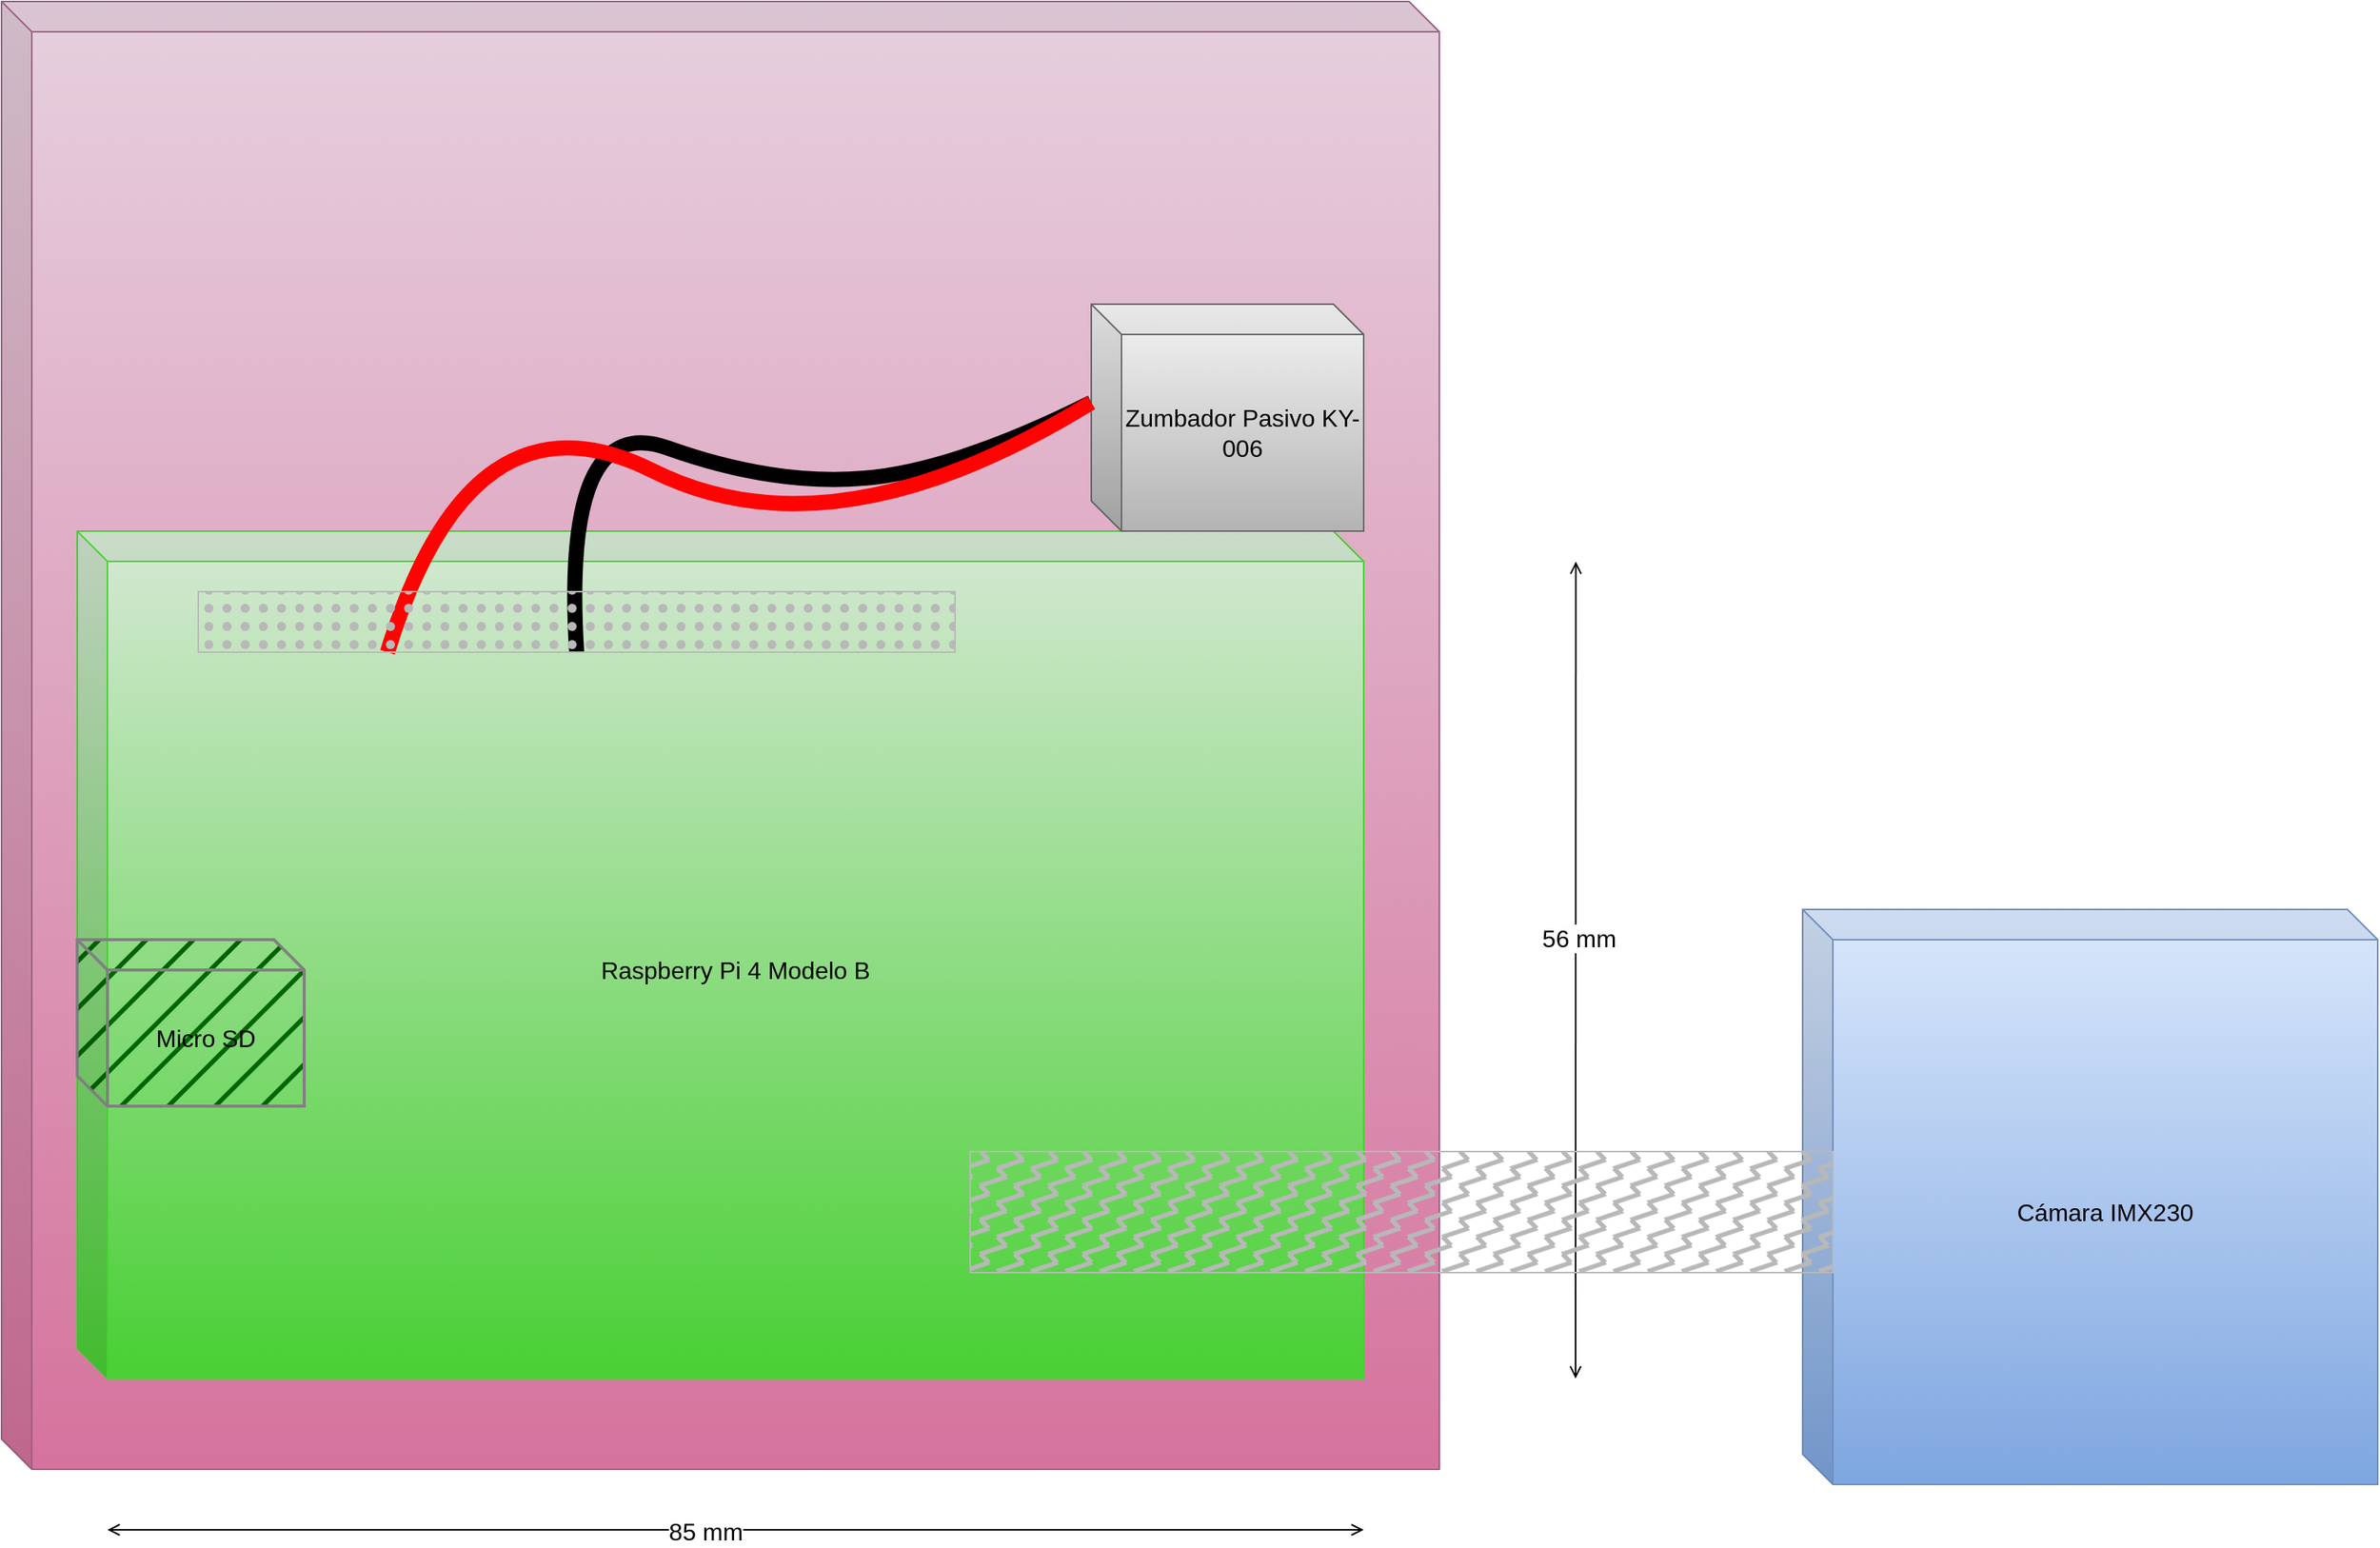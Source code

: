 <mxfile version="20.5.1" type="google"><diagram name="Page-1" id="38b20595-45e3-9b7f-d5ca-b57f44c5b66d"><mxGraphModel dx="2585" dy="1558" grid="1" gridSize="10" guides="1" tooltips="1" connect="1" arrows="1" fold="1" page="1" pageScale="1" pageWidth="1700" pageHeight="1100" background="none" math="0" shadow="0"><root><mxCell id="0"/><mxCell id="1" parent="0"/><mxCell id="eUX06hx8U2nSelTJMlBe-22" value="" style="shape=cube;whiteSpace=wrap;html=1;boundedLbl=1;backgroundOutline=1;darkOpacity=0.05;darkOpacity2=0.1;fillStyle=auto;strokeColor=#996185;strokeWidth=1;fontSize=16;fillColor=#e6d0de;gradientColor=#d5739d;" parent="1" vertex="1"><mxGeometry x="140" y="70" width="950" height="970" as="geometry"/></mxCell><mxCell id="eUX06hx8U2nSelTJMlBe-1" value="&lt;font style=&quot;font-size: 16px;&quot;&gt;Raspberry Pi 4 Modelo B&lt;/font&gt;" style="shape=cube;whiteSpace=wrap;html=1;boundedLbl=1;backgroundOutline=1;darkOpacity=0.05;darkOpacity2=0.1;fillColor=#d5e8d4;strokeColor=#49D034;gradientColor=#49D034;" parent="1" vertex="1"><mxGeometry x="190" y="420" width="850" height="560" as="geometry"/></mxCell><mxCell id="eUX06hx8U2nSelTJMlBe-2" value="&lt;font style=&quot;font-size: 16px;&quot;&gt;Cámara IMX230&lt;/font&gt;" style="shape=cube;whiteSpace=wrap;html=1;boundedLbl=1;backgroundOutline=1;darkOpacity=0.05;darkOpacity2=0.1;strokeColor=#6c8ebf;fillColor=#dae8fc;gradientColor=#7ea6e0;" parent="1" vertex="1"><mxGeometry x="1330" y="670" width="380" height="380" as="geometry"/></mxCell><mxCell id="eUX06hx8U2nSelTJMlBe-3" value="&lt;span style=&quot;color: rgb(0, 0, 0);&quot;&gt;&lt;font style=&quot;font-size: 16px;&quot;&gt;Zumbador Pasivo KY-006&lt;/font&gt;&lt;/span&gt;" style="shape=cube;whiteSpace=wrap;html=1;boundedLbl=1;backgroundOutline=1;darkOpacity=0.05;darkOpacity2=0.1;strokeColor=#666666;fillColor=#f5f5f5;gradientColor=#b3b3b3;" parent="1" vertex="1"><mxGeometry x="860" y="270" width="180" height="150" as="geometry"/></mxCell><mxCell id="eUX06hx8U2nSelTJMlBe-4" value="&lt;font style=&quot;font-size: 16px;&quot;&gt;Micro SD&lt;/font&gt;" style="shape=cube;whiteSpace=wrap;html=1;boundedLbl=1;backgroundOutline=1;darkOpacity=0.05;darkOpacity2=0.1;fillStyle=hatch;strokeWidth=2;fillColor=#006600;strokeColor=#808080;" parent="1" vertex="1"><mxGeometry x="190" y="690" width="150" height="110" as="geometry"/></mxCell><mxCell id="eUX06hx8U2nSelTJMlBe-5" value="" style="endArrow=open;html=1;rounded=0;startArrow=open;startFill=0;endFill=0;entryX=1.012;entryY=0.036;entryDx=0;entryDy=0;entryPerimeter=0;" parent="1" edge="1"><mxGeometry width="50" height="50" relative="1" as="geometry"><mxPoint x="1180" y="980" as="sourcePoint"/><mxPoint x="1180.2" y="440.16" as="targetPoint"/></mxGeometry></mxCell><mxCell id="eUX06hx8U2nSelTJMlBe-7" value="56 mm" style="edgeLabel;html=1;align=center;verticalAlign=middle;resizable=0;points=[];fontSize=16;" parent="eUX06hx8U2nSelTJMlBe-5" connectable="0" vertex="1"><mxGeometry x="0.076" y="-2" relative="1" as="geometry"><mxPoint y="-1" as="offset"/></mxGeometry></mxCell><mxCell id="eUX06hx8U2nSelTJMlBe-9" value="" style="endArrow=none;html=1;fontSize=16;entryX=0;entryY=0;entryDx=0;entryDy=65;entryPerimeter=0;endSize=0;startSize=0;curved=1;strokeWidth=10;endFill=0;exitX=0.5;exitY=1;exitDx=0;exitDy=0;" parent="1" source="eUX06hx8U2nSelTJMlBe-18" target="eUX06hx8U2nSelTJMlBe-3" edge="1"><mxGeometry width="50" height="50" relative="1" as="geometry"><mxPoint x="500" y="880" as="sourcePoint"/><mxPoint x="800" y="850" as="targetPoint"/><Array as="points"><mxPoint x="510" y="340"/><mxPoint x="650" y="390"/><mxPoint x="770" y="380"/></Array></mxGeometry></mxCell><mxCell id="eUX06hx8U2nSelTJMlBe-10" value="" style="endArrow=none;html=1;fontSize=16;endSize=5;startSize=40;curved=1;strokeWidth=10;endFill=0;strokeColor=#FF0303;exitX=0.25;exitY=1;exitDx=0;exitDy=0;entryX=0;entryY=0;entryDx=0;entryDy=65;entryPerimeter=0;" parent="1" source="eUX06hx8U2nSelTJMlBe-18" target="eUX06hx8U2nSelTJMlBe-3" edge="1"><mxGeometry width="50" height="50" relative="1" as="geometry"><mxPoint x="230" y="910" as="sourcePoint"/><mxPoint x="850" y="350" as="targetPoint"/><Array as="points"><mxPoint x="450" y="320"/><mxPoint x="690" y="440"/></Array></mxGeometry></mxCell><mxCell id="eUX06hx8U2nSelTJMlBe-14" value="" style="endArrow=open;html=1;rounded=0;startArrow=open;startFill=0;endFill=0;" parent="1" edge="1"><mxGeometry width="50" height="50" relative="1" as="geometry"><mxPoint x="1040" y="1080" as="sourcePoint"/><mxPoint x="210" y="1080" as="targetPoint"/></mxGeometry></mxCell><mxCell id="eUX06hx8U2nSelTJMlBe-16" value="85 mm" style="edgeLabel;html=1;align=center;verticalAlign=middle;resizable=0;points=[];fontSize=16;" parent="eUX06hx8U2nSelTJMlBe-14" connectable="0" vertex="1"><mxGeometry x="0.048" y="1" relative="1" as="geometry"><mxPoint as="offset"/></mxGeometry></mxCell><mxCell id="eUX06hx8U2nSelTJMlBe-18" value="" style="rounded=0;whiteSpace=wrap;html=1;strokeColor=#B8B8B8;fontSize=16;fillColor=#B8B8B8;fillStyle=dots;" parent="1" vertex="1"><mxGeometry x="270" y="460" width="500" height="40" as="geometry"/></mxCell><mxCell id="eUX06hx8U2nSelTJMlBe-20" value="" style="rounded=0;whiteSpace=wrap;html=1;strokeColor=#B8B8B8;fontSize=16;fillColor=#B8B8B8;fillStyle=zigzag-line;" parent="1" vertex="1"><mxGeometry x="780" y="830" width="570" height="80" as="geometry"/></mxCell></root></mxGraphModel></diagram></mxfile>